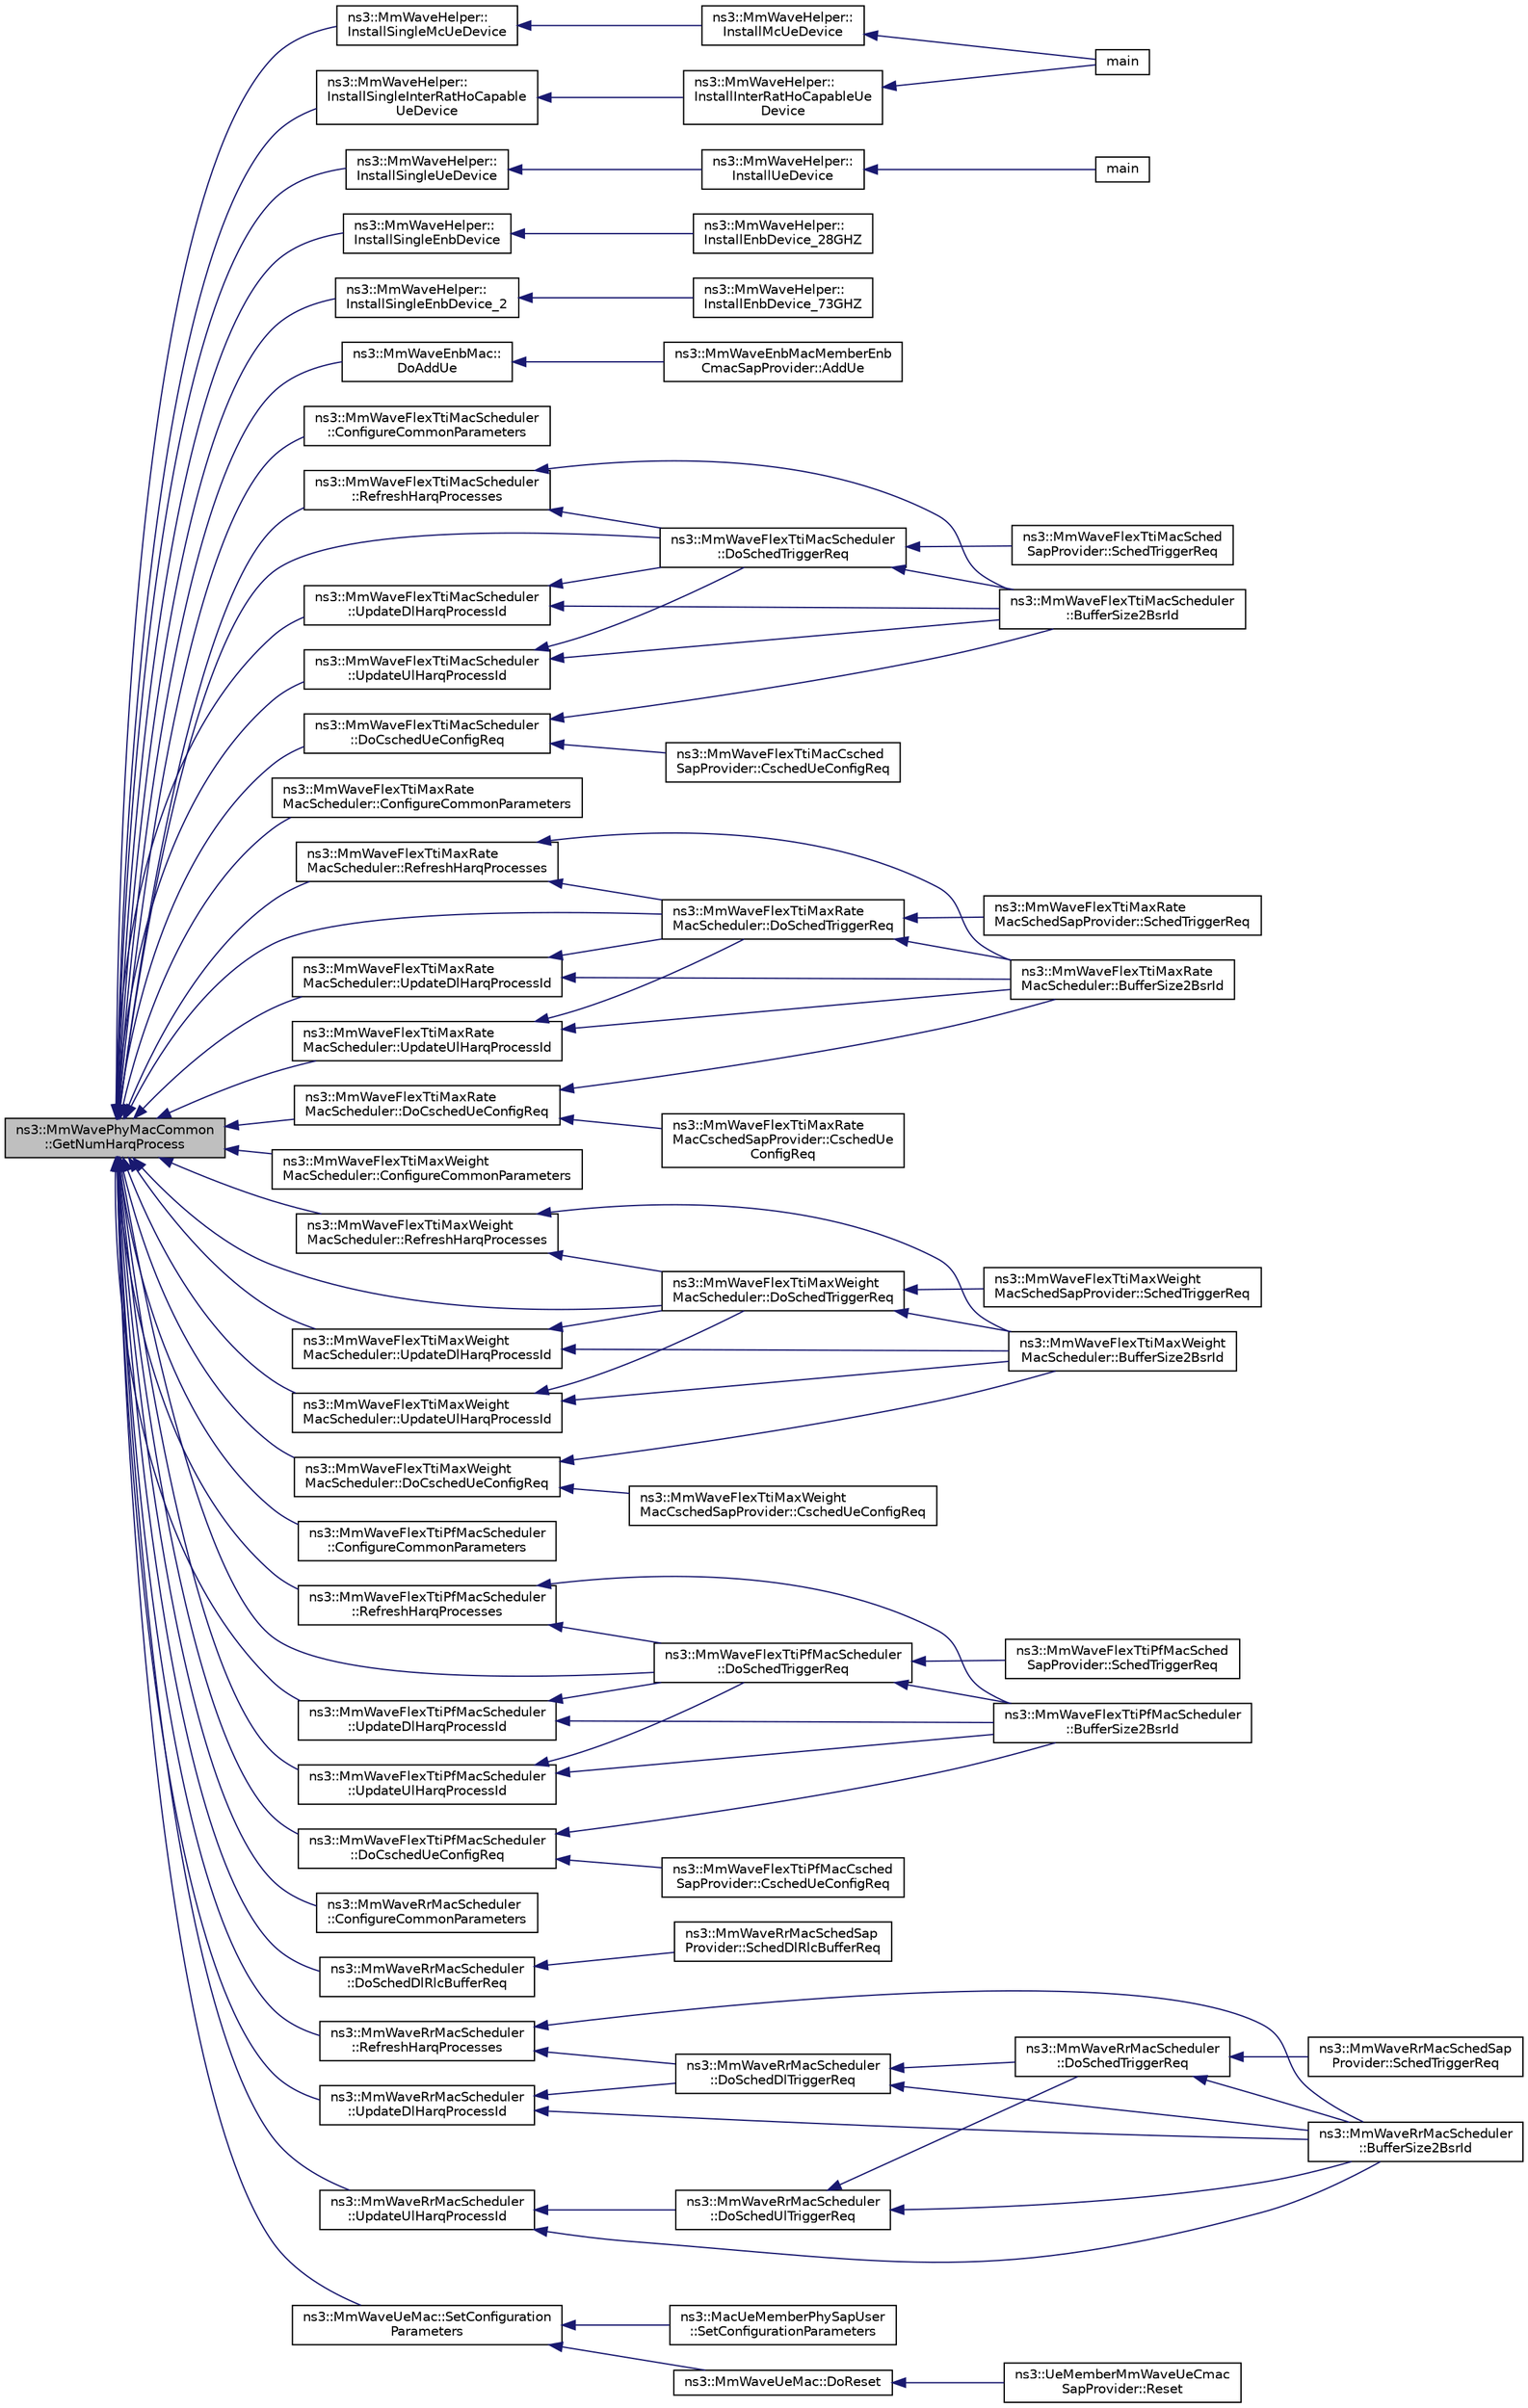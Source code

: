 digraph "ns3::MmWavePhyMacCommon::GetNumHarqProcess"
{
  edge [fontname="Helvetica",fontsize="10",labelfontname="Helvetica",labelfontsize="10"];
  node [fontname="Helvetica",fontsize="10",shape=record];
  rankdir="LR";
  Node1 [label="ns3::MmWavePhyMacCommon\l::GetNumHarqProcess",height=0.2,width=0.4,color="black", fillcolor="grey75", style="filled", fontcolor="black"];
  Node1 -> Node2 [dir="back",color="midnightblue",fontsize="10",style="solid"];
  Node2 [label="ns3::MmWaveHelper::\lInstallSingleMcUeDevice",height=0.2,width=0.4,color="black", fillcolor="white", style="filled",URL="$dd/d6b/classns3_1_1MmWaveHelper.html#a236cf69b7851d5bdf0c532c47dd19bd5"];
  Node2 -> Node3 [dir="back",color="midnightblue",fontsize="10",style="solid"];
  Node3 [label="ns3::MmWaveHelper::\lInstallMcUeDevice",height=0.2,width=0.4,color="black", fillcolor="white", style="filled",URL="$dd/d6b/classns3_1_1MmWaveHelper.html#a0d017af816f9651994b5ae38e55f4584"];
  Node3 -> Node4 [dir="back",color="midnightblue",fontsize="10",style="solid"];
  Node4 [label="main",height=0.2,width=0.4,color="black", fillcolor="white", style="filled",URL="$d5/d1b/mc-twoenbs_8cc.html#a0ddf1224851353fc92bfbff6f499fa97"];
  Node1 -> Node5 [dir="back",color="midnightblue",fontsize="10",style="solid"];
  Node5 [label="ns3::MmWaveHelper::\lInstallSingleInterRatHoCapable\lUeDevice",height=0.2,width=0.4,color="black", fillcolor="white", style="filled",URL="$dd/d6b/classns3_1_1MmWaveHelper.html#ab39af31d58b43a27347c95ef8f999591"];
  Node5 -> Node6 [dir="back",color="midnightblue",fontsize="10",style="solid"];
  Node6 [label="ns3::MmWaveHelper::\lInstallInterRatHoCapableUe\lDevice",height=0.2,width=0.4,color="black", fillcolor="white", style="filled",URL="$dd/d6b/classns3_1_1MmWaveHelper.html#a4a30b6e9361765ac818cebbf337b8231"];
  Node6 -> Node4 [dir="back",color="midnightblue",fontsize="10",style="solid"];
  Node1 -> Node7 [dir="back",color="midnightblue",fontsize="10",style="solid"];
  Node7 [label="ns3::MmWaveHelper::\lInstallSingleUeDevice",height=0.2,width=0.4,color="black", fillcolor="white", style="filled",URL="$dd/d6b/classns3_1_1MmWaveHelper.html#a2a37293b8b5542851f3c74cec20d44df"];
  Node7 -> Node8 [dir="back",color="midnightblue",fontsize="10",style="solid"];
  Node8 [label="ns3::MmWaveHelper::\lInstallUeDevice",height=0.2,width=0.4,color="black", fillcolor="white", style="filled",URL="$dd/d6b/classns3_1_1MmWaveHelper.html#a9311c819d7ee539c8710c5b7e98df37a"];
  Node8 -> Node9 [dir="back",color="midnightblue",fontsize="10",style="solid"];
  Node9 [label="main",height=0.2,width=0.4,color="black", fillcolor="white", style="filled",URL="$db/daf/dce-example-mptcp-mmwave_8cc.html#a0ddf1224851353fc92bfbff6f499fa97"];
  Node1 -> Node10 [dir="back",color="midnightblue",fontsize="10",style="solid"];
  Node10 [label="ns3::MmWaveHelper::\lInstallSingleEnbDevice",height=0.2,width=0.4,color="black", fillcolor="white", style="filled",URL="$dd/d6b/classns3_1_1MmWaveHelper.html#a3198d03edd662d9d9e46f5895f0217db"];
  Node10 -> Node11 [dir="back",color="midnightblue",fontsize="10",style="solid"];
  Node11 [label="ns3::MmWaveHelper::\lInstallEnbDevice_28GHZ",height=0.2,width=0.4,color="black", fillcolor="white", style="filled",URL="$dd/d6b/classns3_1_1MmWaveHelper.html#a3e0d0318741fcb8717b2db52bbe63d3c"];
  Node1 -> Node12 [dir="back",color="midnightblue",fontsize="10",style="solid"];
  Node12 [label="ns3::MmWaveHelper::\lInstallSingleEnbDevice_2",height=0.2,width=0.4,color="black", fillcolor="white", style="filled",URL="$dd/d6b/classns3_1_1MmWaveHelper.html#a9e8fdb55ce66ac62798d0707edb9d871"];
  Node12 -> Node13 [dir="back",color="midnightblue",fontsize="10",style="solid"];
  Node13 [label="ns3::MmWaveHelper::\lInstallEnbDevice_73GHZ",height=0.2,width=0.4,color="black", fillcolor="white", style="filled",URL="$dd/d6b/classns3_1_1MmWaveHelper.html#aab63ebad5509a2c9392d6de3668b0d09"];
  Node1 -> Node14 [dir="back",color="midnightblue",fontsize="10",style="solid"];
  Node14 [label="ns3::MmWaveEnbMac::\lDoAddUe",height=0.2,width=0.4,color="black", fillcolor="white", style="filled",URL="$d5/dcd/classns3_1_1MmWaveEnbMac.html#a39975a74a29d189d5b3c15565a94fc6e"];
  Node14 -> Node15 [dir="back",color="midnightblue",fontsize="10",style="solid"];
  Node15 [label="ns3::MmWaveEnbMacMemberEnb\lCmacSapProvider::AddUe",height=0.2,width=0.4,color="black", fillcolor="white", style="filled",URL="$d2/d5e/classns3_1_1MmWaveEnbMacMemberEnbCmacSapProvider.html#a859e1e95a116f15d0a0a19918e48d05b"];
  Node1 -> Node16 [dir="back",color="midnightblue",fontsize="10",style="solid"];
  Node16 [label="ns3::MmWaveFlexTtiMacScheduler\l::ConfigureCommonParameters",height=0.2,width=0.4,color="black", fillcolor="white", style="filled",URL="$d0/deb/classns3_1_1MmWaveFlexTtiMacScheduler.html#ad171296ecf0e2ceca9235e6566bfd8e2"];
  Node1 -> Node17 [dir="back",color="midnightblue",fontsize="10",style="solid"];
  Node17 [label="ns3::MmWaveFlexTtiMacScheduler\l::RefreshHarqProcesses",height=0.2,width=0.4,color="black", fillcolor="white", style="filled",URL="$d0/deb/classns3_1_1MmWaveFlexTtiMacScheduler.html#a281920e70bec00820617efef009a83fd",tooltip="Refresh HARQ processes according to the timers. "];
  Node17 -> Node18 [dir="back",color="midnightblue",fontsize="10",style="solid"];
  Node18 [label="ns3::MmWaveFlexTtiMacScheduler\l::DoSchedTriggerReq",height=0.2,width=0.4,color="black", fillcolor="white", style="filled",URL="$d0/deb/classns3_1_1MmWaveFlexTtiMacScheduler.html#a5e3acc15f9a705902c8471ea47d42be7"];
  Node18 -> Node19 [dir="back",color="midnightblue",fontsize="10",style="solid"];
  Node19 [label="ns3::MmWaveFlexTtiMacSched\lSapProvider::SchedTriggerReq",height=0.2,width=0.4,color="black", fillcolor="white", style="filled",URL="$d9/dea/classns3_1_1MmWaveFlexTtiMacSchedSapProvider.html#abfaeae4decf849c60ceebef39374b805"];
  Node18 -> Node20 [dir="back",color="midnightblue",fontsize="10",style="solid"];
  Node20 [label="ns3::MmWaveFlexTtiMacScheduler\l::BufferSize2BsrId",height=0.2,width=0.4,color="black", fillcolor="white", style="filled",URL="$d0/deb/classns3_1_1MmWaveFlexTtiMacScheduler.html#ab79185896cecec99171bf5bf48793a83"];
  Node17 -> Node20 [dir="back",color="midnightblue",fontsize="10",style="solid"];
  Node1 -> Node21 [dir="back",color="midnightblue",fontsize="10",style="solid"];
  Node21 [label="ns3::MmWaveFlexTtiMacScheduler\l::UpdateDlHarqProcessId",height=0.2,width=0.4,color="black", fillcolor="white", style="filled",URL="$d0/deb/classns3_1_1MmWaveFlexTtiMacScheduler.html#ae6166d2b40f1dc7c8407c7d620a8ea02"];
  Node21 -> Node18 [dir="back",color="midnightblue",fontsize="10",style="solid"];
  Node21 -> Node20 [dir="back",color="midnightblue",fontsize="10",style="solid"];
  Node1 -> Node22 [dir="back",color="midnightblue",fontsize="10",style="solid"];
  Node22 [label="ns3::MmWaveFlexTtiMacScheduler\l::UpdateUlHarqProcessId",height=0.2,width=0.4,color="black", fillcolor="white", style="filled",URL="$d0/deb/classns3_1_1MmWaveFlexTtiMacScheduler.html#a2e7e646b6f8b35625d1284d04c167881"];
  Node22 -> Node18 [dir="back",color="midnightblue",fontsize="10",style="solid"];
  Node22 -> Node20 [dir="back",color="midnightblue",fontsize="10",style="solid"];
  Node1 -> Node18 [dir="back",color="midnightblue",fontsize="10",style="solid"];
  Node1 -> Node23 [dir="back",color="midnightblue",fontsize="10",style="solid"];
  Node23 [label="ns3::MmWaveFlexTtiMacScheduler\l::DoCschedUeConfigReq",height=0.2,width=0.4,color="black", fillcolor="white", style="filled",URL="$d0/deb/classns3_1_1MmWaveFlexTtiMacScheduler.html#a5b01baf4890fe28fd57699cc9535d88e"];
  Node23 -> Node24 [dir="back",color="midnightblue",fontsize="10",style="solid"];
  Node24 [label="ns3::MmWaveFlexTtiMacCsched\lSapProvider::CschedUeConfigReq",height=0.2,width=0.4,color="black", fillcolor="white", style="filled",URL="$d4/d27/classns3_1_1MmWaveFlexTtiMacCschedSapProvider.html#a7d5a808aedbc3209642c94a567cd6a0d"];
  Node23 -> Node20 [dir="back",color="midnightblue",fontsize="10",style="solid"];
  Node1 -> Node25 [dir="back",color="midnightblue",fontsize="10",style="solid"];
  Node25 [label="ns3::MmWaveFlexTtiMaxRate\lMacScheduler::ConfigureCommonParameters",height=0.2,width=0.4,color="black", fillcolor="white", style="filled",URL="$df/d2a/classns3_1_1MmWaveFlexTtiMaxRateMacScheduler.html#a24e3bb111ae4550babf8c29ab464f007"];
  Node1 -> Node26 [dir="back",color="midnightblue",fontsize="10",style="solid"];
  Node26 [label="ns3::MmWaveFlexTtiMaxRate\lMacScheduler::RefreshHarqProcesses",height=0.2,width=0.4,color="black", fillcolor="white", style="filled",URL="$df/d2a/classns3_1_1MmWaveFlexTtiMaxRateMacScheduler.html#ac0f9ee760cb2fd3ffefd101c2e6234cd",tooltip="Refresh HARQ processes according to the timers. "];
  Node26 -> Node27 [dir="back",color="midnightblue",fontsize="10",style="solid"];
  Node27 [label="ns3::MmWaveFlexTtiMaxRate\lMacScheduler::DoSchedTriggerReq",height=0.2,width=0.4,color="black", fillcolor="white", style="filled",URL="$df/d2a/classns3_1_1MmWaveFlexTtiMaxRateMacScheduler.html#a95557db5ab59c517ba7731564eabf609"];
  Node27 -> Node28 [dir="back",color="midnightblue",fontsize="10",style="solid"];
  Node28 [label="ns3::MmWaveFlexTtiMaxRate\lMacSchedSapProvider::SchedTriggerReq",height=0.2,width=0.4,color="black", fillcolor="white", style="filled",URL="$d6/d39/classns3_1_1MmWaveFlexTtiMaxRateMacSchedSapProvider.html#aa853f2e2e2a2d44289bce20e9a4e8d0a"];
  Node27 -> Node29 [dir="back",color="midnightblue",fontsize="10",style="solid"];
  Node29 [label="ns3::MmWaveFlexTtiMaxRate\lMacScheduler::BufferSize2BsrId",height=0.2,width=0.4,color="black", fillcolor="white", style="filled",URL="$df/d2a/classns3_1_1MmWaveFlexTtiMaxRateMacScheduler.html#ad780da63c5b2502e6b254f42a28db30b"];
  Node26 -> Node29 [dir="back",color="midnightblue",fontsize="10",style="solid"];
  Node1 -> Node30 [dir="back",color="midnightblue",fontsize="10",style="solid"];
  Node30 [label="ns3::MmWaveFlexTtiMaxRate\lMacScheduler::UpdateDlHarqProcessId",height=0.2,width=0.4,color="black", fillcolor="white", style="filled",URL="$df/d2a/classns3_1_1MmWaveFlexTtiMaxRateMacScheduler.html#aa3f1e6c0ad6c35889567f13e3d90ab6c"];
  Node30 -> Node27 [dir="back",color="midnightblue",fontsize="10",style="solid"];
  Node30 -> Node29 [dir="back",color="midnightblue",fontsize="10",style="solid"];
  Node1 -> Node31 [dir="back",color="midnightblue",fontsize="10",style="solid"];
  Node31 [label="ns3::MmWaveFlexTtiMaxRate\lMacScheduler::UpdateUlHarqProcessId",height=0.2,width=0.4,color="black", fillcolor="white", style="filled",URL="$df/d2a/classns3_1_1MmWaveFlexTtiMaxRateMacScheduler.html#a2090c4af5019cdd2d914871e51d259f4"];
  Node31 -> Node27 [dir="back",color="midnightblue",fontsize="10",style="solid"];
  Node31 -> Node29 [dir="back",color="midnightblue",fontsize="10",style="solid"];
  Node1 -> Node27 [dir="back",color="midnightblue",fontsize="10",style="solid"];
  Node1 -> Node32 [dir="back",color="midnightblue",fontsize="10",style="solid"];
  Node32 [label="ns3::MmWaveFlexTtiMaxRate\lMacScheduler::DoCschedUeConfigReq",height=0.2,width=0.4,color="black", fillcolor="white", style="filled",URL="$df/d2a/classns3_1_1MmWaveFlexTtiMaxRateMacScheduler.html#a6dc756c88b56c51e4950312e1ed81fc9"];
  Node32 -> Node33 [dir="back",color="midnightblue",fontsize="10",style="solid"];
  Node33 [label="ns3::MmWaveFlexTtiMaxRate\lMacCschedSapProvider::CschedUe\lConfigReq",height=0.2,width=0.4,color="black", fillcolor="white", style="filled",URL="$d1/d89/classns3_1_1MmWaveFlexTtiMaxRateMacCschedSapProvider.html#a91a5964b92b64d5d3ecd268eeef3caee"];
  Node32 -> Node29 [dir="back",color="midnightblue",fontsize="10",style="solid"];
  Node1 -> Node34 [dir="back",color="midnightblue",fontsize="10",style="solid"];
  Node34 [label="ns3::MmWaveFlexTtiMaxWeight\lMacScheduler::ConfigureCommonParameters",height=0.2,width=0.4,color="black", fillcolor="white", style="filled",URL="$dc/d15/classns3_1_1MmWaveFlexTtiMaxWeightMacScheduler.html#af730f03f72ac2eb36b5f62af1785883e"];
  Node1 -> Node35 [dir="back",color="midnightblue",fontsize="10",style="solid"];
  Node35 [label="ns3::MmWaveFlexTtiMaxWeight\lMacScheduler::RefreshHarqProcesses",height=0.2,width=0.4,color="black", fillcolor="white", style="filled",URL="$dc/d15/classns3_1_1MmWaveFlexTtiMaxWeightMacScheduler.html#a602bb8621045102ce91b417d975278b7",tooltip="Refresh HARQ processes according to the timers. "];
  Node35 -> Node36 [dir="back",color="midnightblue",fontsize="10",style="solid"];
  Node36 [label="ns3::MmWaveFlexTtiMaxWeight\lMacScheduler::DoSchedTriggerReq",height=0.2,width=0.4,color="black", fillcolor="white", style="filled",URL="$dc/d15/classns3_1_1MmWaveFlexTtiMaxWeightMacScheduler.html#abfe3b5fc0700fa829239e0ff914705f3"];
  Node36 -> Node37 [dir="back",color="midnightblue",fontsize="10",style="solid"];
  Node37 [label="ns3::MmWaveFlexTtiMaxWeight\lMacSchedSapProvider::SchedTriggerReq",height=0.2,width=0.4,color="black", fillcolor="white", style="filled",URL="$d7/d17/classns3_1_1MmWaveFlexTtiMaxWeightMacSchedSapProvider.html#ad63ad0f1f04ac4b7ef63cbcdd557d524"];
  Node36 -> Node38 [dir="back",color="midnightblue",fontsize="10",style="solid"];
  Node38 [label="ns3::MmWaveFlexTtiMaxWeight\lMacScheduler::BufferSize2BsrId",height=0.2,width=0.4,color="black", fillcolor="white", style="filled",URL="$dc/d15/classns3_1_1MmWaveFlexTtiMaxWeightMacScheduler.html#aa0900481ed4eff482d7b6582346fd696"];
  Node35 -> Node38 [dir="back",color="midnightblue",fontsize="10",style="solid"];
  Node1 -> Node39 [dir="back",color="midnightblue",fontsize="10",style="solid"];
  Node39 [label="ns3::MmWaveFlexTtiMaxWeight\lMacScheduler::UpdateDlHarqProcessId",height=0.2,width=0.4,color="black", fillcolor="white", style="filled",URL="$dc/d15/classns3_1_1MmWaveFlexTtiMaxWeightMacScheduler.html#a73611c8eb3143575a9a70ec64ad162b2"];
  Node39 -> Node36 [dir="back",color="midnightblue",fontsize="10",style="solid"];
  Node39 -> Node38 [dir="back",color="midnightblue",fontsize="10",style="solid"];
  Node1 -> Node40 [dir="back",color="midnightblue",fontsize="10",style="solid"];
  Node40 [label="ns3::MmWaveFlexTtiMaxWeight\lMacScheduler::UpdateUlHarqProcessId",height=0.2,width=0.4,color="black", fillcolor="white", style="filled",URL="$dc/d15/classns3_1_1MmWaveFlexTtiMaxWeightMacScheduler.html#ab4b8aad5817e031322f14f1a4fb718c0"];
  Node40 -> Node36 [dir="back",color="midnightblue",fontsize="10",style="solid"];
  Node40 -> Node38 [dir="back",color="midnightblue",fontsize="10",style="solid"];
  Node1 -> Node36 [dir="back",color="midnightblue",fontsize="10",style="solid"];
  Node1 -> Node41 [dir="back",color="midnightblue",fontsize="10",style="solid"];
  Node41 [label="ns3::MmWaveFlexTtiMaxWeight\lMacScheduler::DoCschedUeConfigReq",height=0.2,width=0.4,color="black", fillcolor="white", style="filled",URL="$dc/d15/classns3_1_1MmWaveFlexTtiMaxWeightMacScheduler.html#a8a247ba353f0f751c01cfe2063c2934e"];
  Node41 -> Node42 [dir="back",color="midnightblue",fontsize="10",style="solid"];
  Node42 [label="ns3::MmWaveFlexTtiMaxWeight\lMacCschedSapProvider::CschedUeConfigReq",height=0.2,width=0.4,color="black", fillcolor="white", style="filled",URL="$d7/d42/classns3_1_1MmWaveFlexTtiMaxWeightMacCschedSapProvider.html#a803629bd4166f4300ce7064bc0ced9fc"];
  Node41 -> Node38 [dir="back",color="midnightblue",fontsize="10",style="solid"];
  Node1 -> Node43 [dir="back",color="midnightblue",fontsize="10",style="solid"];
  Node43 [label="ns3::MmWaveFlexTtiPfMacScheduler\l::ConfigureCommonParameters",height=0.2,width=0.4,color="black", fillcolor="white", style="filled",URL="$d1/d01/classns3_1_1MmWaveFlexTtiPfMacScheduler.html#affccdf17520fe40979af66aa65f8c508"];
  Node1 -> Node44 [dir="back",color="midnightblue",fontsize="10",style="solid"];
  Node44 [label="ns3::MmWaveFlexTtiPfMacScheduler\l::RefreshHarqProcesses",height=0.2,width=0.4,color="black", fillcolor="white", style="filled",URL="$d1/d01/classns3_1_1MmWaveFlexTtiPfMacScheduler.html#a30881fe7ba728467c507b8a59e670d8d",tooltip="Refresh HARQ processes according to the timers. "];
  Node44 -> Node45 [dir="back",color="midnightblue",fontsize="10",style="solid"];
  Node45 [label="ns3::MmWaveFlexTtiPfMacScheduler\l::DoSchedTriggerReq",height=0.2,width=0.4,color="black", fillcolor="white", style="filled",URL="$d1/d01/classns3_1_1MmWaveFlexTtiPfMacScheduler.html#a068bdba0cdef2ceabd0312e375817ced"];
  Node45 -> Node46 [dir="back",color="midnightblue",fontsize="10",style="solid"];
  Node46 [label="ns3::MmWaveFlexTtiPfMacSched\lSapProvider::SchedTriggerReq",height=0.2,width=0.4,color="black", fillcolor="white", style="filled",URL="$d5/dc7/classns3_1_1MmWaveFlexTtiPfMacSchedSapProvider.html#a1c7438e1d0ef6529009c46eb471b78d4"];
  Node45 -> Node47 [dir="back",color="midnightblue",fontsize="10",style="solid"];
  Node47 [label="ns3::MmWaveFlexTtiPfMacScheduler\l::BufferSize2BsrId",height=0.2,width=0.4,color="black", fillcolor="white", style="filled",URL="$d1/d01/classns3_1_1MmWaveFlexTtiPfMacScheduler.html#a4465ce7c00779c50e2795436d39e5db5"];
  Node44 -> Node47 [dir="back",color="midnightblue",fontsize="10",style="solid"];
  Node1 -> Node48 [dir="back",color="midnightblue",fontsize="10",style="solid"];
  Node48 [label="ns3::MmWaveFlexTtiPfMacScheduler\l::UpdateDlHarqProcessId",height=0.2,width=0.4,color="black", fillcolor="white", style="filled",URL="$d1/d01/classns3_1_1MmWaveFlexTtiPfMacScheduler.html#af0662c31763e696fe9a2c84b48420a04"];
  Node48 -> Node45 [dir="back",color="midnightblue",fontsize="10",style="solid"];
  Node48 -> Node47 [dir="back",color="midnightblue",fontsize="10",style="solid"];
  Node1 -> Node49 [dir="back",color="midnightblue",fontsize="10",style="solid"];
  Node49 [label="ns3::MmWaveFlexTtiPfMacScheduler\l::UpdateUlHarqProcessId",height=0.2,width=0.4,color="black", fillcolor="white", style="filled",URL="$d1/d01/classns3_1_1MmWaveFlexTtiPfMacScheduler.html#a1e0668ff376b99eee763023f6071878c"];
  Node49 -> Node45 [dir="back",color="midnightblue",fontsize="10",style="solid"];
  Node49 -> Node47 [dir="back",color="midnightblue",fontsize="10",style="solid"];
  Node1 -> Node45 [dir="back",color="midnightblue",fontsize="10",style="solid"];
  Node1 -> Node50 [dir="back",color="midnightblue",fontsize="10",style="solid"];
  Node50 [label="ns3::MmWaveFlexTtiPfMacScheduler\l::DoCschedUeConfigReq",height=0.2,width=0.4,color="black", fillcolor="white", style="filled",URL="$d1/d01/classns3_1_1MmWaveFlexTtiPfMacScheduler.html#aa54872e770612a8dd62f1e2715239403"];
  Node50 -> Node51 [dir="back",color="midnightblue",fontsize="10",style="solid"];
  Node51 [label="ns3::MmWaveFlexTtiPfMacCsched\lSapProvider::CschedUeConfigReq",height=0.2,width=0.4,color="black", fillcolor="white", style="filled",URL="$d5/d0b/classns3_1_1MmWaveFlexTtiPfMacCschedSapProvider.html#a870a52f15614d33dae9acec2ca78899a"];
  Node50 -> Node47 [dir="back",color="midnightblue",fontsize="10",style="solid"];
  Node1 -> Node52 [dir="back",color="midnightblue",fontsize="10",style="solid"];
  Node52 [label="ns3::MmWaveRrMacScheduler\l::ConfigureCommonParameters",height=0.2,width=0.4,color="black", fillcolor="white", style="filled",URL="$d5/d9b/classns3_1_1MmWaveRrMacScheduler.html#a848387e2d4605be3abb399cc10016b76"];
  Node1 -> Node53 [dir="back",color="midnightblue",fontsize="10",style="solid"];
  Node53 [label="ns3::MmWaveRrMacScheduler\l::DoSchedDlRlcBufferReq",height=0.2,width=0.4,color="black", fillcolor="white", style="filled",URL="$d5/d9b/classns3_1_1MmWaveRrMacScheduler.html#af3929899f775a5da4c2103ea20dc31a4"];
  Node53 -> Node54 [dir="back",color="midnightblue",fontsize="10",style="solid"];
  Node54 [label="ns3::MmWaveRrMacSchedSap\lProvider::SchedDlRlcBufferReq",height=0.2,width=0.4,color="black", fillcolor="white", style="filled",URL="$d9/d99/classns3_1_1MmWaveRrMacSchedSapProvider.html#a270e1fa3d569cb41c0c939cc7b8ae8f4"];
  Node1 -> Node55 [dir="back",color="midnightblue",fontsize="10",style="solid"];
  Node55 [label="ns3::MmWaveRrMacScheduler\l::RefreshHarqProcesses",height=0.2,width=0.4,color="black", fillcolor="white", style="filled",URL="$d5/d9b/classns3_1_1MmWaveRrMacScheduler.html#a5b4fe59b80549148440a6e5f3e05f8e6",tooltip="Refresh HARQ processes according to the timers. "];
  Node55 -> Node56 [dir="back",color="midnightblue",fontsize="10",style="solid"];
  Node56 [label="ns3::MmWaveRrMacScheduler\l::DoSchedDlTriggerReq",height=0.2,width=0.4,color="black", fillcolor="white", style="filled",URL="$d5/d9b/classns3_1_1MmWaveRrMacScheduler.html#a17b839c05a05ce1ef83b9b806c943789"];
  Node56 -> Node57 [dir="back",color="midnightblue",fontsize="10",style="solid"];
  Node57 [label="ns3::MmWaveRrMacScheduler\l::DoSchedTriggerReq",height=0.2,width=0.4,color="black", fillcolor="white", style="filled",URL="$d5/d9b/classns3_1_1MmWaveRrMacScheduler.html#a48f0e305c3d706ac557bcb877f6cd2d0"];
  Node57 -> Node58 [dir="back",color="midnightblue",fontsize="10",style="solid"];
  Node58 [label="ns3::MmWaveRrMacSchedSap\lProvider::SchedTriggerReq",height=0.2,width=0.4,color="black", fillcolor="white", style="filled",URL="$d9/d99/classns3_1_1MmWaveRrMacSchedSapProvider.html#a1ca15db67b7b1a4148be6557793e9c5f"];
  Node57 -> Node59 [dir="back",color="midnightblue",fontsize="10",style="solid"];
  Node59 [label="ns3::MmWaveRrMacScheduler\l::BufferSize2BsrId",height=0.2,width=0.4,color="black", fillcolor="white", style="filled",URL="$d5/d9b/classns3_1_1MmWaveRrMacScheduler.html#a3186afb36a652a68908b932e2ceb2567"];
  Node56 -> Node59 [dir="back",color="midnightblue",fontsize="10",style="solid"];
  Node55 -> Node59 [dir="back",color="midnightblue",fontsize="10",style="solid"];
  Node1 -> Node60 [dir="back",color="midnightblue",fontsize="10",style="solid"];
  Node60 [label="ns3::MmWaveRrMacScheduler\l::UpdateDlHarqProcessId",height=0.2,width=0.4,color="black", fillcolor="white", style="filled",URL="$d5/d9b/classns3_1_1MmWaveRrMacScheduler.html#a0c01cd018ece348fa17da5babacd3bae"];
  Node60 -> Node56 [dir="back",color="midnightblue",fontsize="10",style="solid"];
  Node60 -> Node59 [dir="back",color="midnightblue",fontsize="10",style="solid"];
  Node1 -> Node61 [dir="back",color="midnightblue",fontsize="10",style="solid"];
  Node61 [label="ns3::MmWaveRrMacScheduler\l::UpdateUlHarqProcessId",height=0.2,width=0.4,color="black", fillcolor="white", style="filled",URL="$d5/d9b/classns3_1_1MmWaveRrMacScheduler.html#addd7405298c9c95bf87ef2c32c3a477b"];
  Node61 -> Node62 [dir="back",color="midnightblue",fontsize="10",style="solid"];
  Node62 [label="ns3::MmWaveRrMacScheduler\l::DoSchedUlTriggerReq",height=0.2,width=0.4,color="black", fillcolor="white", style="filled",URL="$d5/d9b/classns3_1_1MmWaveRrMacScheduler.html#a60261f8b46716986bd8d0ae245fab35a"];
  Node62 -> Node57 [dir="back",color="midnightblue",fontsize="10",style="solid"];
  Node62 -> Node59 [dir="back",color="midnightblue",fontsize="10",style="solid"];
  Node61 -> Node59 [dir="back",color="midnightblue",fontsize="10",style="solid"];
  Node1 -> Node63 [dir="back",color="midnightblue",fontsize="10",style="solid"];
  Node63 [label="ns3::MmWaveUeMac::SetConfiguration\lParameters",height=0.2,width=0.4,color="black", fillcolor="white", style="filled",URL="$d7/d84/classns3_1_1MmWaveUeMac.html#ab871f70772c63e5bcc921c48615d579a"];
  Node63 -> Node64 [dir="back",color="midnightblue",fontsize="10",style="solid"];
  Node64 [label="ns3::MacUeMemberPhySapUser\l::SetConfigurationParameters",height=0.2,width=0.4,color="black", fillcolor="white", style="filled",URL="$da/d90/classns3_1_1MacUeMemberPhySapUser.html#aabe2ba69cf2649de96dc4dd5c714f2d9"];
  Node63 -> Node65 [dir="back",color="midnightblue",fontsize="10",style="solid"];
  Node65 [label="ns3::MmWaveUeMac::DoReset",height=0.2,width=0.4,color="black", fillcolor="white", style="filled",URL="$d7/d84/classns3_1_1MmWaveUeMac.html#af49f913c763be3275728e20fe14c10ee"];
  Node65 -> Node66 [dir="back",color="midnightblue",fontsize="10",style="solid"];
  Node66 [label="ns3::UeMemberMmWaveUeCmac\lSapProvider::Reset",height=0.2,width=0.4,color="black", fillcolor="white", style="filled",URL="$d7/da2/classns3_1_1UeMemberMmWaveUeCmacSapProvider.html#a3660887bd12154220e80a69bc93ac14e"];
}
